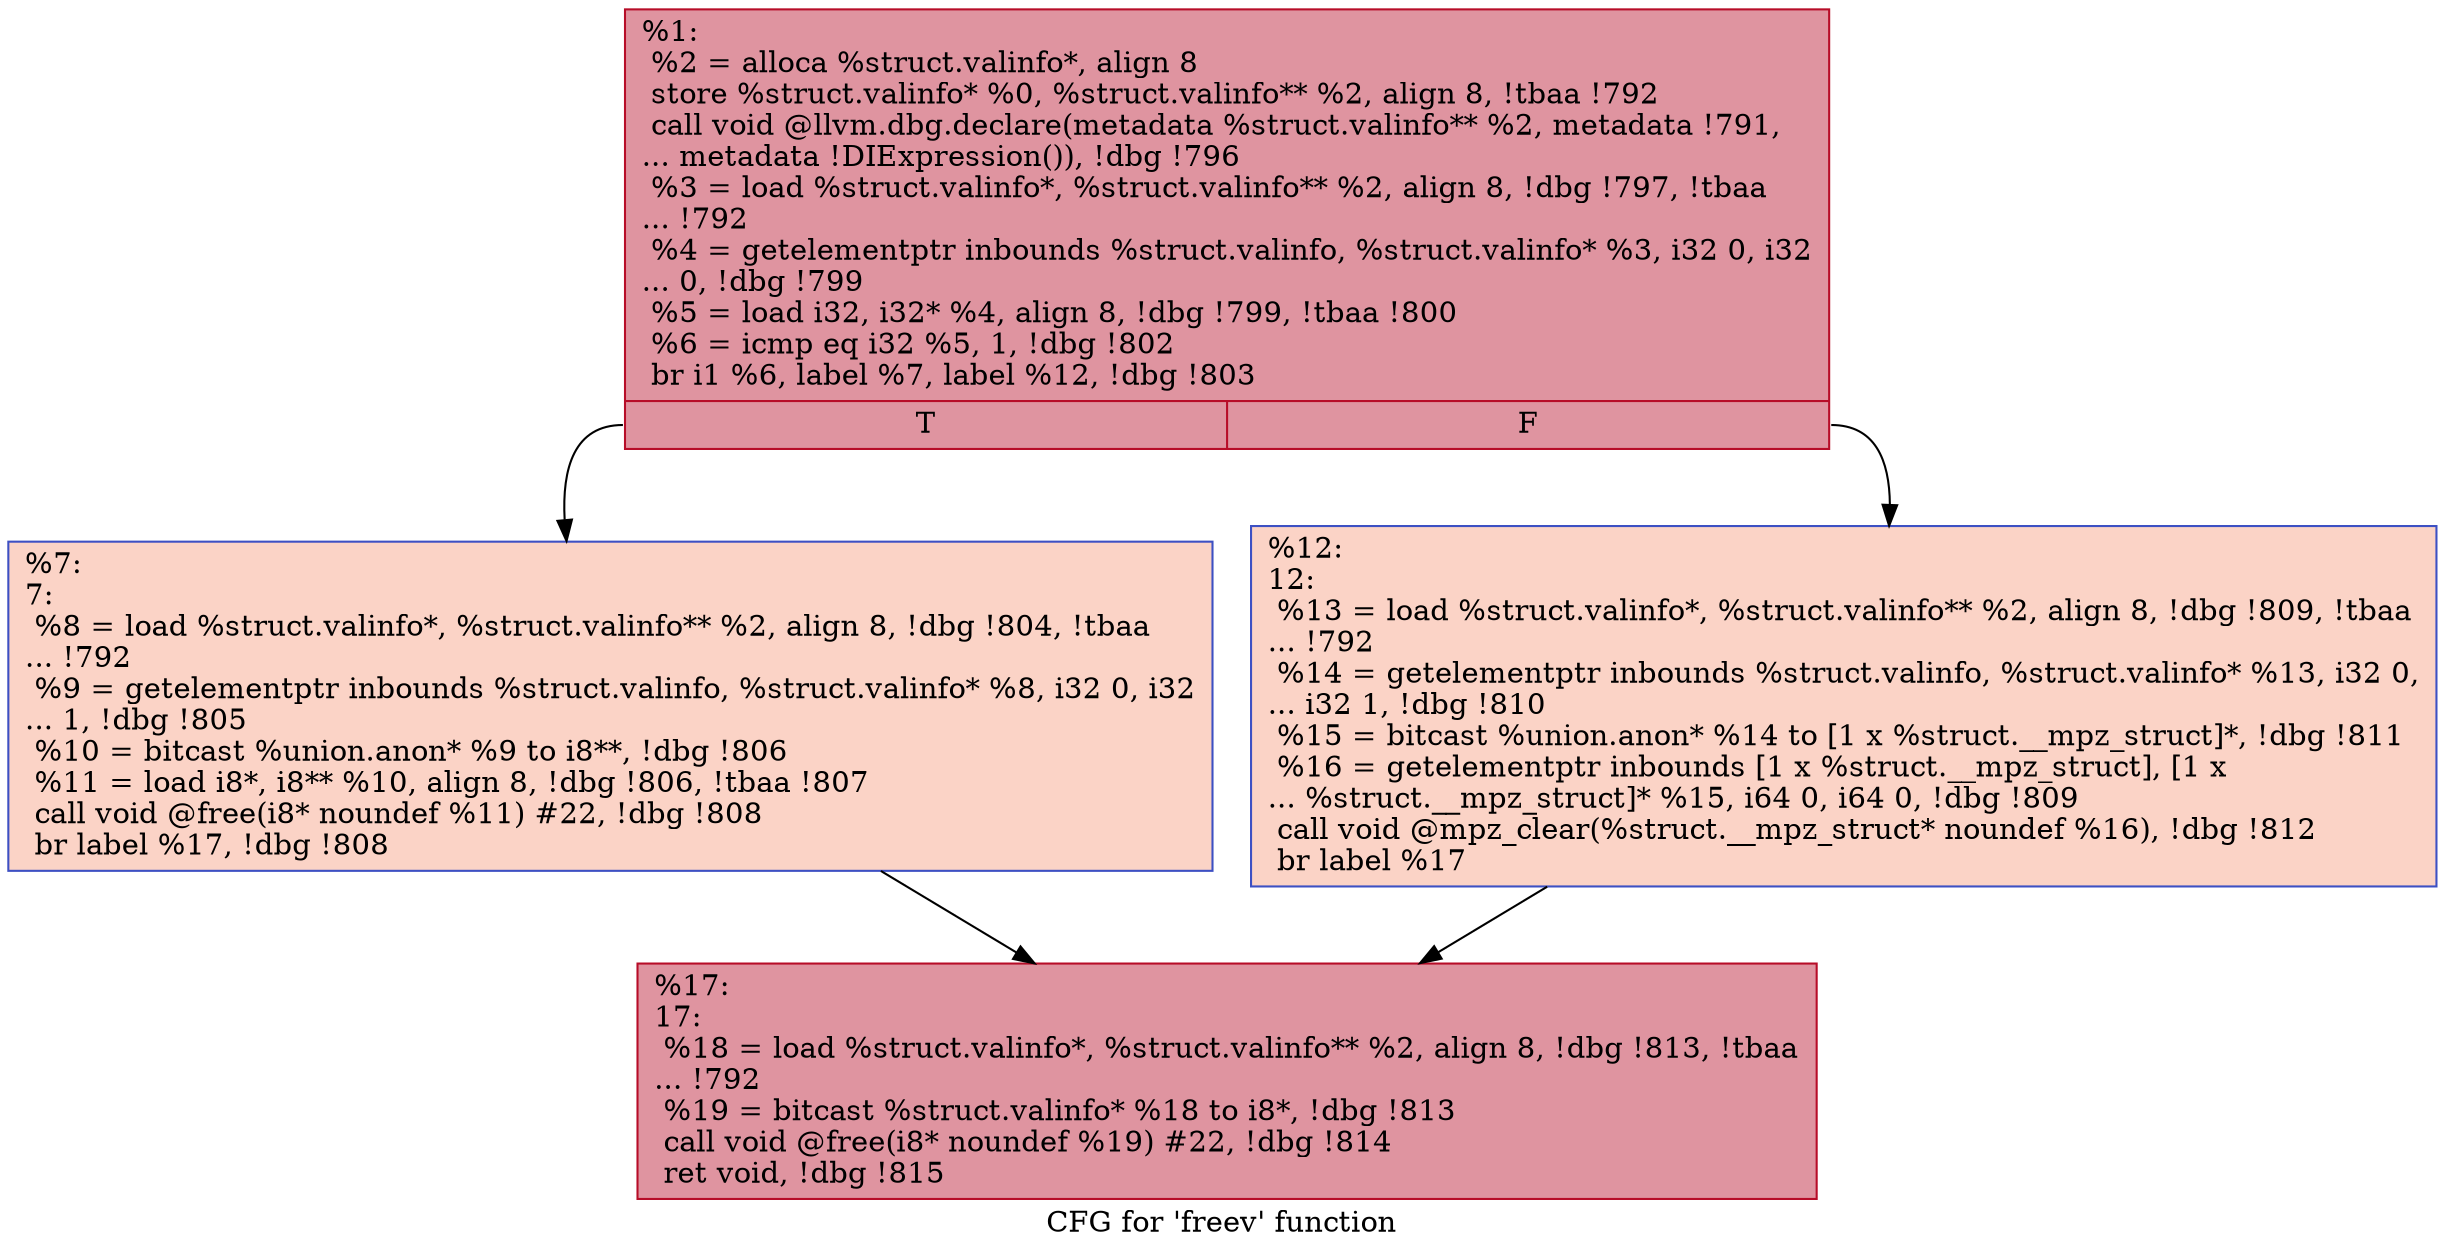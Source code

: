 digraph "CFG for 'freev' function" {
	label="CFG for 'freev' function";

	Node0x24eeb10 [shape=record,color="#b70d28ff", style=filled, fillcolor="#b70d2870",label="{%1:\l  %2 = alloca %struct.valinfo*, align 8\l  store %struct.valinfo* %0, %struct.valinfo** %2, align 8, !tbaa !792\l  call void @llvm.dbg.declare(metadata %struct.valinfo** %2, metadata !791,\l... metadata !DIExpression()), !dbg !796\l  %3 = load %struct.valinfo*, %struct.valinfo** %2, align 8, !dbg !797, !tbaa\l... !792\l  %4 = getelementptr inbounds %struct.valinfo, %struct.valinfo* %3, i32 0, i32\l... 0, !dbg !799\l  %5 = load i32, i32* %4, align 8, !dbg !799, !tbaa !800\l  %6 = icmp eq i32 %5, 1, !dbg !802\l  br i1 %6, label %7, label %12, !dbg !803\l|{<s0>T|<s1>F}}"];
	Node0x24eeb10:s0 -> Node0x24e0e50;
	Node0x24eeb10:s1 -> Node0x24e0ea0;
	Node0x24e0e50 [shape=record,color="#3d50c3ff", style=filled, fillcolor="#f59c7d70",label="{%7:\l7:                                                \l  %8 = load %struct.valinfo*, %struct.valinfo** %2, align 8, !dbg !804, !tbaa\l... !792\l  %9 = getelementptr inbounds %struct.valinfo, %struct.valinfo* %8, i32 0, i32\l... 1, !dbg !805\l  %10 = bitcast %union.anon* %9 to i8**, !dbg !806\l  %11 = load i8*, i8** %10, align 8, !dbg !806, !tbaa !807\l  call void @free(i8* noundef %11) #22, !dbg !808\l  br label %17, !dbg !808\l}"];
	Node0x24e0e50 -> Node0x24e0ef0;
	Node0x24e0ea0 [shape=record,color="#3d50c3ff", style=filled, fillcolor="#f59c7d70",label="{%12:\l12:                                               \l  %13 = load %struct.valinfo*, %struct.valinfo** %2, align 8, !dbg !809, !tbaa\l... !792\l  %14 = getelementptr inbounds %struct.valinfo, %struct.valinfo* %13, i32 0,\l... i32 1, !dbg !810\l  %15 = bitcast %union.anon* %14 to [1 x %struct.__mpz_struct]*, !dbg !811\l  %16 = getelementptr inbounds [1 x %struct.__mpz_struct], [1 x\l... %struct.__mpz_struct]* %15, i64 0, i64 0, !dbg !809\l  call void @mpz_clear(%struct.__mpz_struct* noundef %16), !dbg !812\l  br label %17\l}"];
	Node0x24e0ea0 -> Node0x24e0ef0;
	Node0x24e0ef0 [shape=record,color="#b70d28ff", style=filled, fillcolor="#b70d2870",label="{%17:\l17:                                               \l  %18 = load %struct.valinfo*, %struct.valinfo** %2, align 8, !dbg !813, !tbaa\l... !792\l  %19 = bitcast %struct.valinfo* %18 to i8*, !dbg !813\l  call void @free(i8* noundef %19) #22, !dbg !814\l  ret void, !dbg !815\l}"];
}
